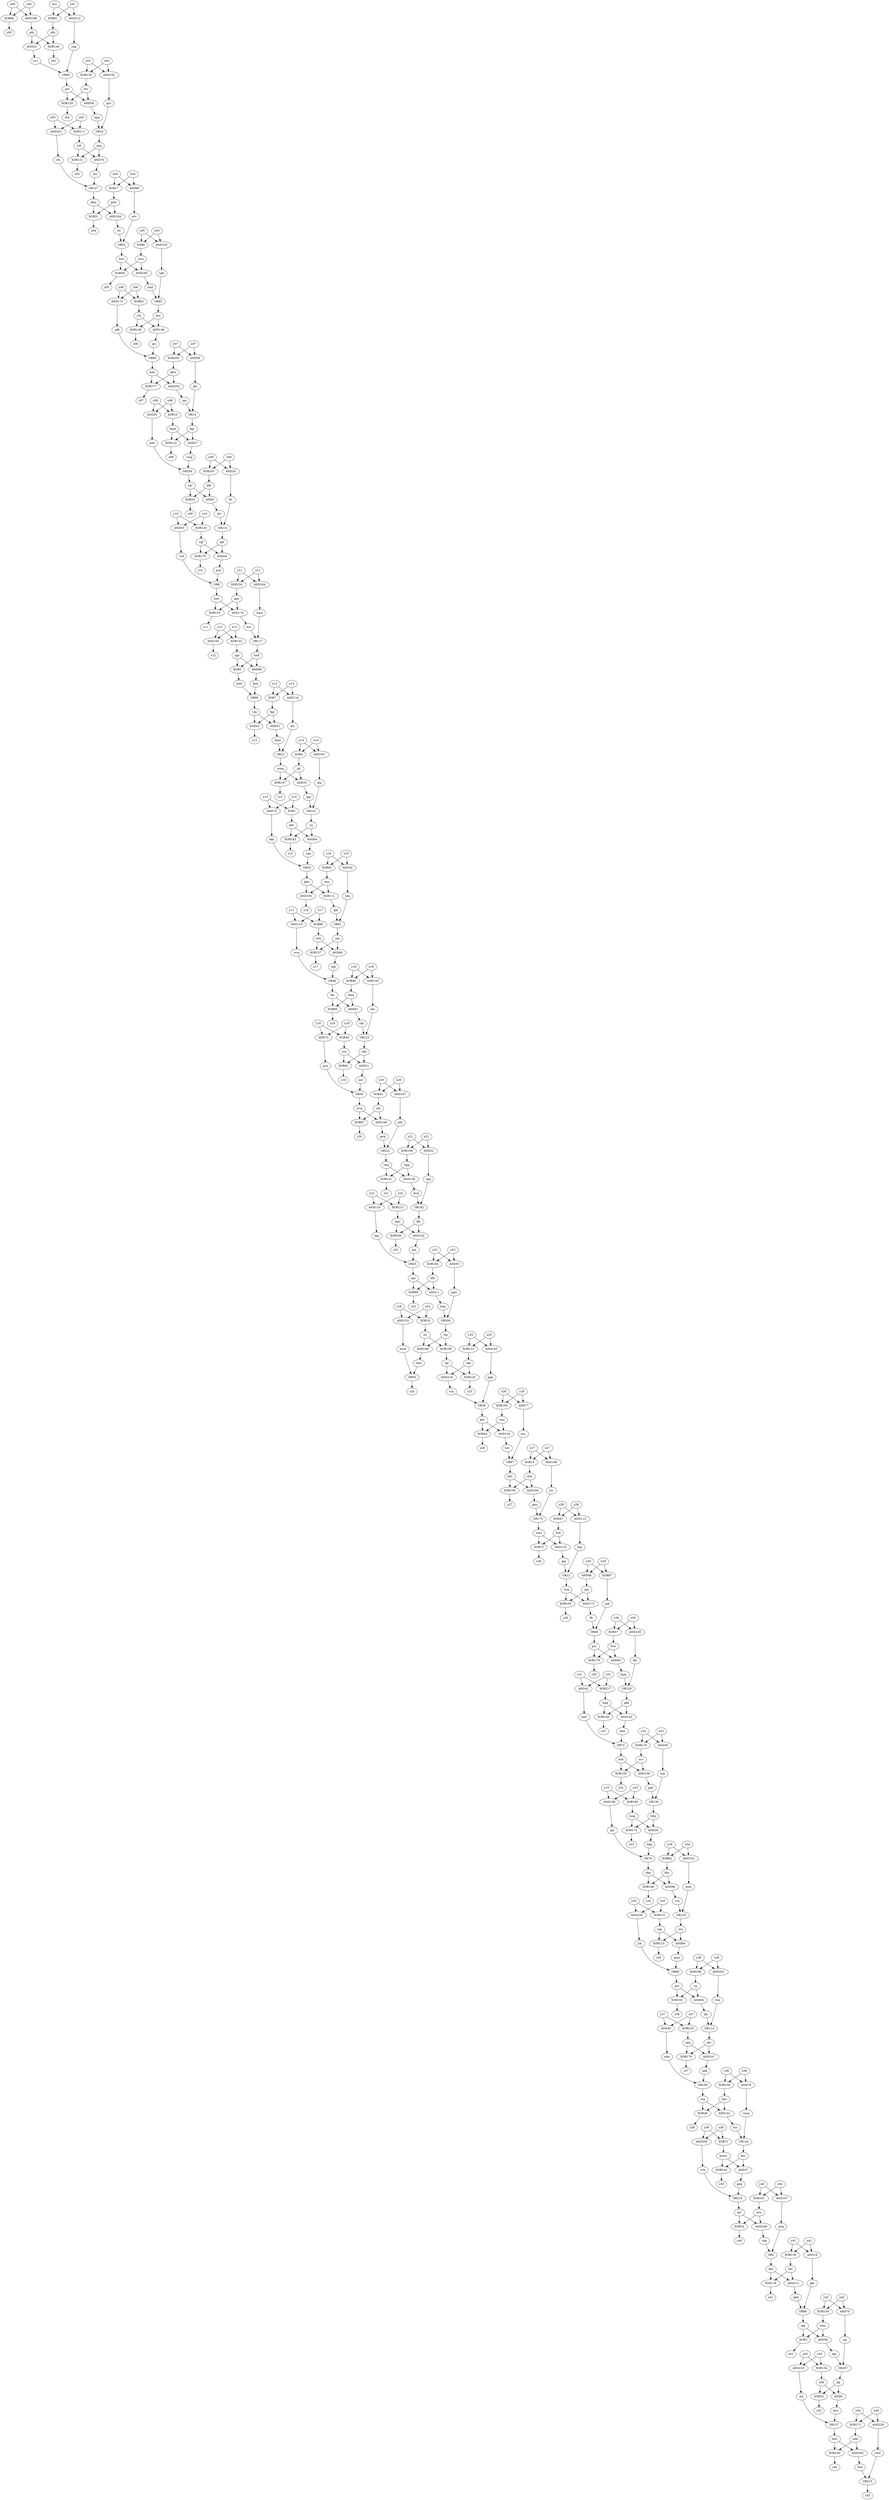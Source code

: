 strict digraph {
x00 [voltage=False];
x01 [voltage=False];
x02 [voltage=False];
x03 [voltage=False];
x04 [voltage=False];
x05 [voltage=False];
x06 [voltage=False];
x07 [voltage=False];
x08 [voltage=False];
x09 [voltage=False];
x10 [voltage=False];
x11 [voltage=False];
x12 [voltage=False];
x13 [voltage=False];
x14 [voltage=False];
x15 [voltage=False];
x16 [voltage=False];
x17 [voltage=False];
x18 [voltage=False];
x19 [voltage=False];
x20 [voltage=False];
x21 [voltage=False];
x22 [voltage=False];
x23 [voltage=False];
x24 [voltage=False];
x25 [voltage=False];
x26 [voltage=False];
x27 [voltage=False];
x28 [voltage=False];
x29 [voltage=False];
x30 [voltage=False];
x31 [voltage=False];
x32 [voltage=False];
x33 [voltage=False];
x34 [voltage=False];
x35 [voltage=False];
x36 [voltage=False];
x37 [voltage=False];
x38 [voltage=False];
x39 [voltage=False];
x40 [voltage=False];
x41 [voltage=False];
x42 [voltage=False];
x43 [voltage=False];
x44 [voltage=False];
y00 [voltage=False];
y01 [voltage=False];
y02 [voltage=False];
y03 [voltage=False];
y04 [voltage=False];
y05 [voltage=False];
y06 [voltage=False];
y07 [voltage=False];
y08 [voltage=False];
y09 [voltage=False];
y10 [voltage=False];
y11 [voltage=False];
y12 [voltage=False];
y13 [voltage=False];
y14 [voltage=False];
y15 [voltage=False];
y16 [voltage=False];
y17 [voltage=False];
y18 [voltage=False];
y19 [voltage=False];
y20 [voltage=False];
y21 [voltage=False];
y22 [voltage=False];
y23 [voltage=False];
y24 [voltage=False];
y25 [voltage=False];
y26 [voltage=False];
y27 [voltage=False];
y28 [voltage=False];
y29 [voltage=False];
y30 [voltage=False];
y31 [voltage=False];
y32 [voltage=False];
y33 [voltage=False];
y34 [voltage=False];
y35 [voltage=False];
y36 [voltage=False];
y37 [voltage=False];
y38 [voltage=False];
y39 [voltage=False];
y40 [voltage=False];
y41 [voltage=False];
y42 [voltage=False];
y43 [voltage=False];
y44 [voltage=True];
AND0 [op=AND];
ndk;
jfg;
krw;
XOR1 [op=XOR];
kfw;
OR2 [op=OR];
mtq;
vkp;
kht;
XOR3 [op=XOR];
wmr;
jkp;
z42;
XOR4 [op=XOR];
jqt;
XOR5 [op=XOR];
ggr;
hnd;
kwb;
XOR6 [op=XOR];
mrn;
XOR7 [op=XOR];
fgp;
OR8 [op=OR];
psd;
vcd;
bwt;
AND9 [op=AND];
cqv;
bfb;
jbr;
XOR10 [op=XOR];
hmd;
AND11 [op=AND];
sps;
hfh;
bnk;
OR12 [op=OR];
htg;
gjq;
rwq;
OR13 [op=OR];
ktt;
kmd;
wmg;
OR14 [op=OR];
jks;
spt;
kgr;
XOR15 [op=XOR];
cbw;
OR16 [op=OR];
npq;
qvc;
ptp;
XOR17 [op=XOR];
pdw;
XOR18 [op=XOR];
stj;
AND19 [op=AND];
gkt;
OR20 [op=OR];
cgn;
nkh;
gkw;
AND21 [op=AND];
vkh;
csn;
nnv;
AND22 [op=AND];
spq;
AND23 [op=AND];
gtb;
tdh;
svv;
AND24 [op=AND];
tfv;
OR25 [op=OR];
hjn;
hps;
AND26 [op=AND];
msg;
hdq;
hkg;
AND27 [op=AND];
vmq;
XOR28 [op=XOR];
crg;
tms;
z38;
AND29 [op=AND];
hfq;
AND30 [op=AND];
mbt;
XOR31 [op=XOR];
dbm;
z04;
XOR32 [op=XOR];
z43;
XOR33 [op=XOR];
z09;
XOR34 [op=XOR];
wss;
qrr;
z40;
AND35 [op=AND];
pjp;
OR36 [op=OR];
pvp;
wvg;
AND37 [op=AND];
mmw;
knv;
gdq;
OR38 [op=OR];
vcp;
pgp;
gbv;
AND39 [op=AND];
wjn;
XOR40 [op=XOR];
hwr;
z05;
XOR41 [op=XOR];
cdc;
AND42 [op=AND];
nmr;
XOR43 [op=XOR];
vjq;
z13;
XOR44 [op=XOR];
vms;
z26;
AND45 [op=AND];
wbc;
AND46 [op=AND];
jqn;
XOR47 [op=XOR];
dsh;
OR48 [op=OR];
wvp;
bqt;
fbc;
XOR49 [op=XOR];
OR50 [op=OR];
vhm;
wwd;
z24;
AND51 [op=AND];
OR52 [op=OR];
wtv;
rtt;
AND53 [op=AND];
pqw;
AND54 [op=AND];
vgf;
qkt;
AND55 [op=AND];
AND56 [op=AND];
jdg;
XOR57 [op=XOR];
fvm;
AND58 [op=AND];
prf;
dvr;
AND59 [op=AND];
AND60 [op=AND];
AND61 [op=AND];
dmq;
cks;
XOR62 [op=XOR];
jvh;
AND63 [op=AND];
psc;
hpm;
AND64 [op=AND];
crj;
OR65 [op=OR];
vpp;
XOR66 [op=XOR];
z00;
OR67 [op=OR];
nss;
hst;
bdv;
OR68 [op=OR];
qts;
qfk;
mhr;
AND69 [op=AND];
cqs;
twk;
AND70 [op=AND];
wjj;
XOR71 [op=XOR];
OR72 [op=OR];
sbm;
bcd;
AND73 [op=AND];
AND74 [op=AND];
XOR75 [op=XOR];
wws;
z28;
AND76 [op=AND];
tcb;
fcs;
AND77 [op=AND];
AND78 [op=AND];
vmm;
OR79 [op=OR];
pjr;
dnp;
OR80 [op=OR];
ffr;
cph;
OR81 [op=OR];
qkf;
XOR82 [op=XOR];
khr;
XOR83 [op=XOR];
z19;
AND84 [op=AND];
cvn;
hqj;
gmn;
XOR85 [op=XOR];
OR86 [op=OR];
pbd;
XOR87 [op=XOR];
XOR88 [op=XOR];
z23;
OR89 [op=OR];
jrh;
gct;
XOR90 [op=XOR];
XOR91 [op=XOR];
XOR92 [op=XOR];
cmc;
OR93 [op=OR];
vpb;
nnd;
bss;
AND94 [op=AND];
vjj;
jkc;
XOR95 [op=XOR];
z18;
AND96 [op=AND];
rsn;
XOR97 [op=XOR];
z20;
AND98 [op=AND];
knh;
OR99 [op=OR];
AND100 [op=AND];
OR101 [op=OR];
djq;
AND102 [op=AND];
wqq;
gkk;
AND103 [op=AND];
XOR104 [op=XOR];
XOR105 [op=XOR];
z29;
XOR106 [op=XOR];
wpp;
AND107 [op=AND];
AND108 [op=AND];
AND109 [op=AND];
nvv;
pgh;
AND110 [op=AND];
XOR111 [op=XOR];
XOR112 [op=XOR];
AND113 [op=AND];
OR114 [op=OR];
vtm;
ptr;
XOR115 [op=XOR];
z35;
AND116 [op=AND];
OR117 [op=OR];
hmn;
hcv;
XOR118 [op=XOR];
sdc;
z41;
XOR119 [op=XOR];
XOR120 [op=XOR];
XOR121 [op=XOR];
z03;
XOR122 [op=XOR];
z08;
OR123 [op=OR];
sbc;
AND124 [op=AND];
XOR125 [op=XOR];
skh;
tgr;
z25;
XOR126 [op=XOR];
OR127 [op=OR];
rfn;
OR128 [op=OR];
fkr;
XOR129 [op=XOR];
z02;
OR130 [op=OR];
XOR131 [op=XOR];
XOR132 [op=XOR];
AND133 [op=AND];
AND134 [op=AND];
OR135 [op=OR];
qwb;
XOR136 [op=XOR];
OR137 [op=OR];
ksj;
mhv;
AND138 [op=AND];
twq;
bvg;
AND139 [op=AND];
XOR140 [op=XOR];
z31;
XOR141 [op=XOR];
z21;
AND142 [op=AND];
hrr;
AND143 [op=AND];
OR144 [op=OR];
XOR145 [op=XOR];
z39;
AND146 [op=AND];
XOR147 [op=XOR];
z14;
XOR148 [op=XOR];
z06;
XOR149 [op=XOR];
z01;
XOR150 [op=XOR];
gpc;
XOR151 [op=XOR];
AND152 [op=AND];
AND153 [op=AND];
XOR154 [op=XOR];
XOR155 [op=XOR];
z11;
XOR156 [op=XOR];
z27;
XOR157 [op=XOR];
z17;
XOR158 [op=XOR];
XOR159 [op=XOR];
XOR160 [op=XOR];
wkb;
z44;
XOR161 [op=XOR];
AND162 [op=AND];
kfc;
mpc;
AND163 [op=AND];
z12;
AND164 [op=AND];
AND165 [op=AND];
AND166 [op=AND];
gmc;
AND167 [op=AND];
cpq;
phk;
AND168 [op=AND];
ttg;
AND169 [op=AND];
XOR170 [op=XOR];
z10;
XOR171 [op=XOR];
AND172 [op=AND];
AND173 [op=AND];
XOR174 [op=XOR];
z33;
OR175 [op=OR];
tnc;
AND176 [op=AND];
XOR177 [op=XOR];
qbw;
z07;
XOR178 [op=XOR];
z30;
XOR179 [op=XOR];
z37;
XOR180 [op=XOR];
XOR181 [op=XOR];
OR182 [op=OR];
XOR183 [op=XOR];
z15;
AND184 [op=AND];
AND185 [op=AND];
AND186 [op=AND];
AND187 [op=AND];
AND188 [op=AND];
OR189 [op=OR];
AND190 [op=AND];
qwk;
XOR191 [op=XOR];
z36;
AND192 [op=AND];
XOR193 [op=XOR];
z32;
XOR194 [op=XOR];
AND195 [op=AND];
z16;
XOR196 [op=XOR];
z34;
AND197 [op=AND];
nfd;
XOR198 [op=XOR];
XOR199 [op=XOR];
AND200 [op=AND];
vvb;
AND201 [op=AND];
AND202 [op=AND];
AND203 [op=AND];
OR204 [op=OR];
AND205 [op=AND];
hsh;
XOR206 [op=XOR];
z22;
OR207 [op=OR];
OR208 [op=OR];
XOR209 [op=XOR];
AND210 [op=AND];
AND211 [op=AND];
AND212 [op=AND];
XOR213 [op=XOR];
OR214 [op=OR];
OR215 [op=OR];
vww;
z45;
OR216 [op=OR];
XOR217 [op=XOR];
AND218 [op=AND];
XOR219 [op=XOR];
AND220 [op=AND];
OR221 [op=OR];
x00 -> XOR66;
x00 -> AND188;
x01 -> XOR91;
x01 -> AND212;
x02 -> XOR126;
x02 -> AND192;
x03 -> XOR111;
x03 -> AND201;
x04 -> XOR17;
x04 -> AND60;
x05 -> XOR6;
x05 -> AND103;
x06 -> XOR62;
x06 -> AND172;
x07 -> AND59;
x07 -> XOR209;
x08 -> XOR10;
x08 -> AND30;
x09 -> AND24;
x09 -> XOR181;
x10 -> AND55;
x10 -> XOR120;
x11 -> XOR150;
x11 -> AND164;
x12 -> XOR132;
x12 -> AND163;
x13 -> XOR7;
x13 -> AND116;
x14 -> XOR4;
x14 -> AND187;
x15 -> XOR1;
x15 -> AND74;
x16 -> AND29;
x16 -> XOR92;
x17 -> XOR85;
x17 -> AND110;
x18 -> XOR90;
x18 -> AND143;
x19 -> XOR49;
x19 -> AND73;
x20 -> XOR41;
x20 -> AND197;
x21 -> AND22;
x21 -> XOR106;
x22 -> AND124;
x22 -> XOR213;
x23 -> AND53;
x23 -> XOR104;
x24 -> XOR18;
x24 -> AND153;
x25 -> XOR131;
x25 -> AND165;
x26 -> AND77;
x26 -> XOR194;
x27 -> XOR15;
x27 -> AND186;
x28 -> XOR47;
x28 -> AND113;
x29 -> AND46;
x29 -> XOR87;
x30 -> XOR57;
x30 -> AND139;
x31 -> AND42;
x31 -> XOR217;
x32 -> AND39;
x32 -> XOR119;
x33 -> AND108;
x33 -> XOR180;
x34 -> XOR82;
x34 -> AND152;
x35 -> AND100;
x35 -> XOR151;
x36 -> XOR199;
x36 -> AND202;
x37 -> AND45;
x37 -> XOR219;
x38 -> AND78;
x38 -> XOR158;
x39 -> XOR71;
x39 -> AND200;
x40 -> AND107;
x40 -> XOR161;
x41 -> AND19;
x41 -> XOR136;
x42 -> AND70;
x42 -> XOR159;
x43 -> XOR154;
x43 -> AND210;
x44 -> XOR171;
x44 -> AND220;
y00 -> XOR66;
y00 -> AND188;
y01 -> XOR91;
y01 -> AND212;
y02 -> XOR126;
y02 -> AND192;
y03 -> XOR111;
y03 -> AND201;
y04 -> XOR17;
y04 -> AND60;
y05 -> XOR6;
y05 -> AND103;
y06 -> XOR62;
y06 -> AND172;
y07 -> AND59;
y07 -> XOR209;
y08 -> XOR10;
y08 -> AND30;
y09 -> AND24;
y09 -> XOR181;
y10 -> AND55;
y10 -> XOR120;
y11 -> XOR150;
y11 -> AND164;
y12 -> XOR132;
y12 -> AND163;
y13 -> XOR7;
y13 -> AND116;
y14 -> XOR4;
y14 -> AND187;
y15 -> XOR1;
y15 -> AND74;
y16 -> AND29;
y16 -> XOR92;
y17 -> XOR85;
y17 -> AND110;
y18 -> XOR90;
y18 -> AND143;
y19 -> XOR49;
y19 -> AND73;
y20 -> XOR41;
y20 -> AND197;
y21 -> AND22;
y21 -> XOR106;
y22 -> AND124;
y22 -> XOR213;
y23 -> AND53;
y23 -> XOR104;
y24 -> XOR18;
y24 -> AND153;
y25 -> XOR131;
y25 -> AND165;
y26 -> AND77;
y26 -> XOR194;
y27 -> XOR15;
y27 -> AND186;
y28 -> XOR47;
y28 -> AND113;
y29 -> AND46;
y29 -> XOR87;
y30 -> XOR57;
y30 -> AND139;
y31 -> AND42;
y31 -> XOR217;
y32 -> AND39;
y32 -> XOR119;
y33 -> AND108;
y33 -> XOR180;
y34 -> XOR82;
y34 -> AND152;
y35 -> AND100;
y35 -> XOR151;
y36 -> XOR199;
y36 -> AND202;
y37 -> AND45;
y37 -> XOR219;
y38 -> AND78;
y38 -> XOR158;
y39 -> XOR71;
y39 -> AND200;
y40 -> AND107;
y40 -> XOR161;
y41 -> AND19;
y41 -> XOR136;
y42 -> AND70;
y42 -> XOR159;
y43 -> XOR154;
y43 -> AND210;
y44 -> XOR171;
y44 -> AND220;
AND0 -> krw;
ndk -> AND0;
ndk -> XOR32;
jfg -> AND0;
jfg -> XOR32;
krw -> OR137;
XOR1 -> kfw;
kfw -> AND64;
kfw -> XOR183;
OR2 -> kht;
mtq -> OR2;
vkp -> OR2;
kht -> XOR118;
kht -> AND211;
XOR3 -> z42;
wmr -> XOR3;
wmr -> AND56;
jkp -> XOR3;
jkp -> AND56;
XOR4 -> jqt;
jqt -> AND35;
jqt -> XOR147;
XOR5 -> kwb;
ggr -> XOR5;
ggr -> AND98;
hnd -> XOR5;
hnd -> AND98;
kwb -> OR99;
XOR6 -> mrn;
mrn -> XOR40;
mrn -> AND185;
XOR7 -> fgp;
fgp -> XOR43;
fgp -> AND51;
OR8 -> bwt;
psd -> OR8;
vcd -> OR8;
bwt -> XOR155;
bwt -> AND176;
AND9 -> jbr;
cqv -> AND9;
cqv -> XOR33;
bfb -> AND9;
bfb -> XOR33;
jbr -> OR214;
XOR10 -> hmd;
hmd -> AND27;
hmd -> XOR122;
AND11 -> bnk;
sps -> AND11;
sps -> XOR88;
hfh -> AND11;
hfh -> XOR88;
bnk -> OR208;
OR12 -> rwq;
htg -> OR12;
gjq -> OR12;
rwq -> XOR105;
rwq -> AND173;
OR13 -> wmg;
ktt -> OR13;
kmd -> OR13;
wmg -> AND35;
wmg -> XOR147;
OR14 -> kgr;
jks -> OR14;
spt -> OR14;
kgr -> AND27;
kgr -> XOR122;
XOR15 -> cbw;
cbw -> XOR156;
cbw -> AND166;
OR16 -> ptp;
npq -> OR16;
qvc -> OR16;
ptp -> AND76;
ptp -> XOR121;
XOR17 -> pdw;
pdw -> XOR31;
pdw -> AND184;
XOR18 -> stj;
stj -> AND168;
stj -> XOR198;
AND19 -> gkt;
gkt -> OR86;
OR20 -> gkw;
cgn -> OR20;
nkh -> OR20;
gkw -> XOR112;
gkw -> AND195;
AND21 -> nnv;
vkh -> AND21;
vkh -> XOR83;
csn -> AND21;
csn -> XOR83;
nnv -> OR36;
AND22 -> spq;
spq -> OR182;
AND23 -> svv;
gtb -> AND23;
gtb -> XOR149;
tdh -> AND23;
tdh -> XOR149;
svv -> OR65;
AND24 -> tfv;
tfv -> OR214;
OR25 -> sps;
hjn -> OR25;
hps -> OR25;
AND26 -> hkg;
msg -> AND26;
msg -> XOR174;
hdq -> AND26;
hdq -> XOR174;
hkg -> OR79;
AND27 -> vmq;
vmq -> OR204;
XOR28 -> z38;
crg -> XOR28;
crg -> AND142;
tms -> XOR28;
tms -> AND142;
AND29 -> hfq;
hfq -> OR81;
AND30 -> mbt;
mbt -> OR204;
XOR31 -> z04;
dbm -> XOR31;
dbm -> AND184;
XOR32 -> z43;
XOR33 -> z09;
XOR34 -> z40;
wss -> XOR34;
wss -> AND169;
qrr -> XOR34;
qrr -> AND169;
AND35 -> pjp;
pjp -> OR101;
OR36 -> wvg;
pvp -> OR36;
wvg -> XOR97;
wvg -> AND190;
AND37 -> gdq;
mmw -> AND37;
mmw -> XOR145;
knv -> AND37;
knv -> XOR145;
gdq -> OR216;
OR38 -> gbv;
vcp -> OR38;
pgp -> OR38;
gbv -> XOR44;
gbv -> AND134;
AND39 -> wjn;
wjn -> OR130;
XOR40 -> z05;
hwr -> XOR40;
hwr -> AND185;
XOR41 -> cdc;
cdc -> XOR97;
cdc -> AND190;
AND42 -> nmr;
nmr -> OR72;
XOR43 -> z13;
vjq -> XOR43;
vjq -> AND51;
XOR44 -> z26;
vms -> XOR44;
vms -> AND134;
AND45 -> wbc;
wbc -> OR189;
AND46 -> jqn;
jqn -> XOR105;
jqn -> AND173;
XOR47 -> dsh;
dsh -> XOR75;
dsh -> AND133;
OR48 -> fbc;
wvp -> OR48;
bqt -> OR48;
fbc -> AND61;
fbc -> XOR95;
XOR49 -> csn;
OR50 -> z24;
vhm -> OR50;
wwd -> OR50;
AND51 -> kmd;
OR52 -> hwr;
wtv -> OR52;
rtt -> OR52;
AND53 -> pqw;
pqw -> OR208;
AND54 -> psd;
vgf -> AND54;
vgf -> XOR170;
qkt -> AND54;
qkt -> XOR170;
AND55 -> vcd;
AND56 -> jdg;
jdg -> OR207;
XOR57 -> fvm;
fvm -> AND63;
fvm -> XOR178;
AND58 -> npq;
prf -> AND58;
prf -> XOR129;
dvr -> AND58;
dvr -> XOR129;
AND59 -> jks;
AND60 -> wtv;
AND61 -> cks;
dmq -> AND61;
dmq -> XOR95;
cks -> OR123;
XOR62 -> jvh;
jvh -> AND146;
jvh -> XOR148;
AND63 -> hpm;
psc -> AND63;
psc -> XOR178;
hpm -> OR128;
AND64 -> cgn;
crj -> AND64;
crj -> XOR183;
OR65 -> prf;
vpp -> OR65;
XOR66 -> z00;
OR67 -> bdv;
nss -> OR67;
hst -> OR67;
bdv -> XOR156;
bdv -> AND166;
OR68 -> mhr;
qts -> OR68;
qfk -> OR68;
mhr -> XOR177;
mhr -> AND203;
AND69 -> bqt;
cqs -> AND69;
cqs -> XOR157;
twk -> AND69;
twk -> XOR157;
AND70 -> wjj;
wjj -> OR207;
XOR71 -> mmw;
OR72 -> bcd;
sbm -> OR72;
bcd -> AND109;
bcd -> XOR193;
AND73 -> pvp;
AND74 -> nkh;
XOR75 -> z28;
wws -> XOR75;
wws -> AND133;
AND76 -> fcs;
tcb -> AND76;
tcb -> XOR121;
fcs -> OR127;
AND77 -> nss;
AND78 -> vmm;
vmm -> OR144;
OR79 -> dnp;
pjr -> OR79;
dnp -> AND96;
dnp -> XOR196;
OR80 -> psc;
ffr -> OR80;
cph -> OR80;
OR81 -> cqs;
qkf -> OR81;
XOR82 -> khr;
khr -> AND96;
khr -> XOR196;
XOR83 -> z19;
AND84 -> gmn;
cvn -> AND84;
cvn -> XOR115;
hqj -> AND84;
hqj -> XOR115;
gmn -> OR89;
XOR85 -> twk;
OR86 -> jkp;
pbd -> OR86;
XOR87 -> cph;
XOR88 -> z23;
OR89 -> gct;
jrh -> OR89;
gct -> AND94;
gct -> XOR191;
XOR90 -> dmq;
XOR91 -> tdh;
XOR92 -> cmc;
cmc -> XOR112;
cmc -> AND195;
OR93 -> bss;
vpb -> OR93;
nnd -> OR93;
bss -> AND146;
bss -> XOR148;
AND94 -> jkc;
vjj -> AND94;
vjj -> XOR191;
jkc -> OR114;
XOR95 -> z18;
AND96 -> rsn;
rsn -> OR135;
XOR97 -> z20;
AND98 -> knh;
knh -> OR99;
OR99 -> vjq;
AND100 -> jrh;
OR101 -> crj;
djq -> OR101;
AND102 -> sbm;
wqq -> AND102;
wqq -> XOR140;
gkk -> AND102;
gkk -> XOR140;
AND103 -> vpb;
XOR104 -> hfh;
XOR105 -> z29;
XOR106 -> wpp;
wpp -> AND138;
wpp -> XOR141;
AND107 -> mtq;
AND108 -> pjr;
AND109 -> pgh;
nvv -> AND109;
nvv -> XOR193;
pgh -> OR130;
AND110 -> wvp;
XOR111 -> tcb;
XOR112 -> qkf;
AND113 -> htg;
OR114 -> ptr;
vtm -> OR114;
ptr -> AND167;
ptr -> XOR179;
XOR115 -> z35;
AND116 -> ktt;
OR117 -> hnd;
hmn -> OR117;
hcv -> OR117;
XOR118 -> z41;
sdc -> XOR118;
sdc -> AND211;
XOR119 -> nvv;
XOR120 -> vgf;
XOR121 -> z03;
XOR122 -> z08;
OR123 -> vkh;
sbc -> OR123;
AND124 -> hps;
XOR125 -> z25;
skh -> XOR125;
skh -> AND218;
tgr -> XOR125;
tgr -> AND218;
XOR126 -> dvr;
OR127 -> dbm;
rfn -> OR127;
OR128 -> gkk;
fkr -> OR128;
XOR129 -> z02;
OR130 -> hdq;
XOR131 -> skh;
XOR132 -> ggr;
AND133 -> gjq;
AND134 -> hst;
OR135 -> cvn;
qwb -> OR135;
XOR136 -> sdc;
OR137 -> mhv;
ksj -> OR137;
mhv -> XOR160;
mhv -> AND205;
AND138 -> bvg;
twq -> AND138;
twq -> XOR141;
bvg -> OR182;
AND139 -> fkr;
XOR140 -> z31;
XOR141 -> z21;
AND142 -> hrr;
hrr -> OR144;
AND143 -> sbc;
OR144 -> knv;
XOR145 -> z39;
AND146 -> qts;
XOR147 -> z14;
XOR148 -> z06;
XOR149 -> z01;
XOR150 -> gpc;
gpc -> XOR155;
gpc -> AND176;
XOR151 -> hqj;
AND152 -> qwb;
AND153 -> wwd;
XOR154 -> ndk;
XOR155 -> z11;
XOR156 -> z27;
XOR157 -> z17;
XOR158 -> tms;
XOR159 -> wmr;
XOR160 -> z44;
wkb -> XOR160;
wkb -> AND205;
XOR161 -> wss;
AND162 -> hjn;
kfc -> AND162;
kfc -> XOR206;
mpc -> AND162;
mpc -> XOR206;
AND163 -> z12;
AND164 -> hmn;
AND165 -> pgp;
AND166 -> gmc;
gmc -> OR175;
AND167 -> phk;
cpq -> AND167;
cpq -> XOR179;
phk -> OR189;
AND168 -> vhm;
ttg -> AND168;
ttg -> XOR198;
AND169 -> vkp;
XOR170 -> z10;
XOR171 -> wkb;
AND172 -> qfk;
AND173 -> ffr;
XOR174 -> z33;
OR175 -> wws;
tnc -> OR175;
AND176 -> hcv;
XOR177 -> z07;
qbw -> XOR177;
qbw -> AND203;
XOR178 -> z30;
XOR179 -> z37;
XOR180 -> msg;
XOR181 -> bfb;
OR182 -> kfc;
XOR183 -> z15;
AND184 -> rtt;
AND185 -> nnd;
AND186 -> tnc;
AND187 -> djq;
AND188 -> gtb;
OR189 -> crg;
AND190 -> qwk;
qwk -> OR221;
XOR191 -> z36;
AND192 -> qvc;
XOR193 -> z32;
XOR194 -> vms;
AND195 -> z16;
XOR196 -> z34;
AND197 -> nfd;
nfd -> OR221;
XOR198 -> tgr;
XOR199 -> vjj;
AND200 -> vvb;
vvb -> OR216;
AND201 -> rfn;
AND202 -> vtm;
AND203 -> spt;
OR204 -> cqv;
AND205 -> hsh;
hsh -> OR215;
XOR206 -> z22;
OR207 -> jfg;
OR208 -> ttg;
XOR209 -> qbw;
AND210 -> ksj;
AND211 -> pbd;
AND212 -> vpp;
XOR213 -> mpc;
OR214 -> qkt;
OR215 -> z45;
vww -> OR215;
OR216 -> qrr;
XOR217 -> wqq;
AND218 -> vcp;
XOR219 -> cpq;
AND220 -> vww;
OR221 -> twq;
}
